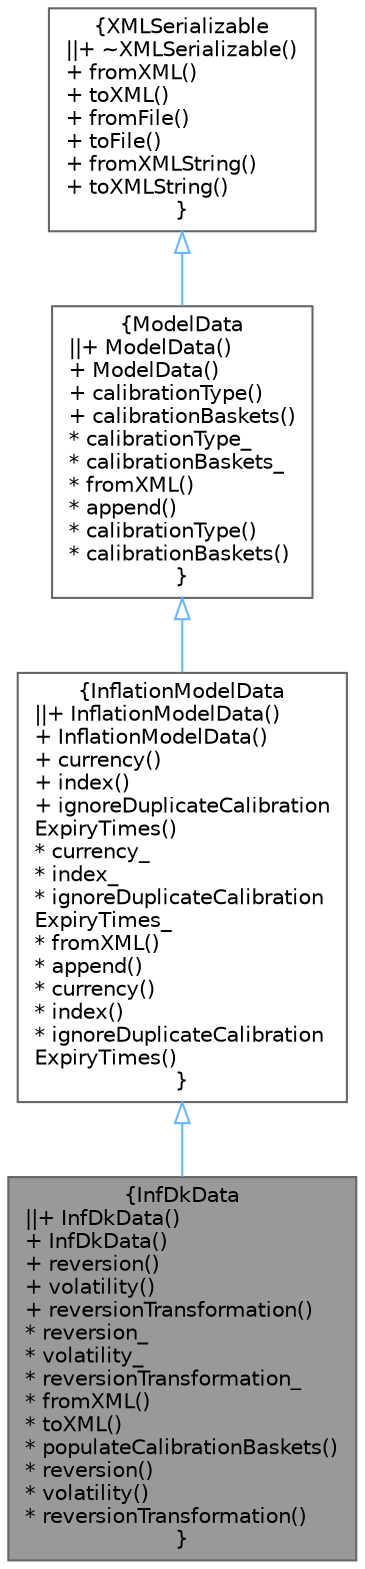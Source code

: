 digraph "InfDkData"
{
 // INTERACTIVE_SVG=YES
 // LATEX_PDF_SIZE
  bgcolor="transparent";
  edge [fontname=Helvetica,fontsize=10,labelfontname=Helvetica,labelfontsize=10];
  node [fontname=Helvetica,fontsize=10,shape=box,height=0.2,width=0.4];
  Node1 [label="{InfDkData\n||+ InfDkData()\l+ InfDkData()\l+ reversion()\l+ volatility()\l+ reversionTransformation()\l* reversion_\l* volatility_\l* reversionTransformation_\l* fromXML()\l* toXML()\l* populateCalibrationBaskets()\l* reversion()\l* volatility()\l* reversionTransformation()\l}",height=0.2,width=0.4,color="gray40", fillcolor="grey60", style="filled", fontcolor="black",tooltip=" "];
  Node2 -> Node1 [dir="back",color="steelblue1",style="solid",arrowtail="onormal"];
  Node2 [label="{InflationModelData\n||+ InflationModelData()\l+ InflationModelData()\l+ currency()\l+ index()\l+ ignoreDuplicateCalibration\lExpiryTimes()\l* currency_\l* index_\l* ignoreDuplicateCalibration\lExpiryTimes_\l* fromXML()\l* append()\l* currency()\l* index()\l* ignoreDuplicateCalibration\lExpiryTimes()\l}",height=0.2,width=0.4,color="gray40", fillcolor="white", style="filled",URL="$classore_1_1data_1_1_inflation_model_data.html",tooltip=" "];
  Node3 -> Node2 [dir="back",color="steelblue1",style="solid",arrowtail="onormal"];
  Node3 [label="{ModelData\n||+ ModelData()\l+ ModelData()\l+ calibrationType()\l+ calibrationBaskets()\l* calibrationType_\l* calibrationBaskets_\l* fromXML()\l* append()\l* calibrationType()\l* calibrationBaskets()\l}",height=0.2,width=0.4,color="gray40", fillcolor="white", style="filled",URL="$classore_1_1data_1_1_model_data.html",tooltip=" "];
  Node4 -> Node3 [dir="back",color="steelblue1",style="solid",arrowtail="onormal"];
  Node4 [label="{XMLSerializable\n||+ ~XMLSerializable()\l+ fromXML()\l+ toXML()\l+ fromFile()\l+ toFile()\l+ fromXMLString()\l+ toXMLString()\l}",height=0.2,width=0.4,color="gray40", fillcolor="white", style="filled",URL="$classore_1_1data_1_1_x_m_l_serializable.html",tooltip="Base class for all serializable classes."];
}
